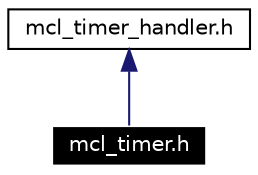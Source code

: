 digraph G
{
  edge [fontname="Helvetica",fontsize=10,labelfontname="Helvetica",labelfontsize=10];
  node [fontname="Helvetica",fontsize=10,shape=record];
  Node2380 [label="mcl_timer.h",height=0.2,width=0.4,color="white", fillcolor="black", style="filled" fontcolor="white"];
  Node2381 -> Node2380 [dir=back,color="midnightblue",fontsize=10,style="solid",fontname="Helvetica"];
  Node2381 [label="mcl_timer_handler.h",height=0.2,width=0.4,color="black",URL="$mcl__timer__handler_8h.html"];
}
